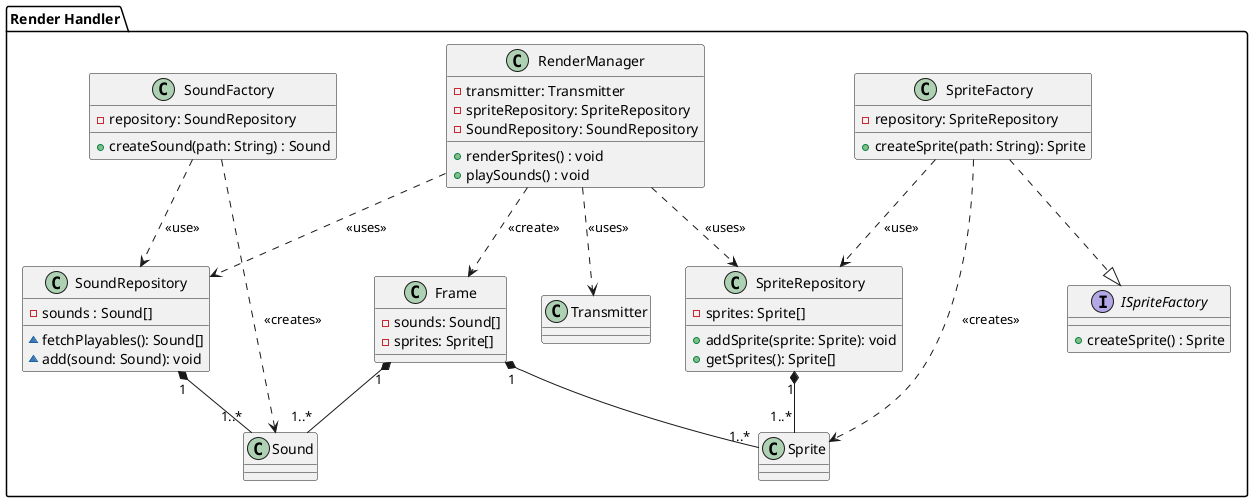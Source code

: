 @startuml
package "Render Handler" {
    ' source
    class RenderManager {
        -transmitter: Transmitter
        -spriteRepository: SpriteRepository
        -SoundRepository: SoundRepository

        +renderSprites() : void
        +playSounds() : void
    }
    RenderManager ..> Transmitter: <<uses>>
    RenderManager ..> Frame: <<create>>
    RenderManager ..> SpriteRepository: <<uses>>
    RenderManager ..> SoundRepository: <<uses>>

    class SpriteRepository {
        -sprites: Sprite[]
        +addSprite(sprite: Sprite): void
        +getSprites(): Sprite[]
    }
    SpriteRepository "1" *-- "1..*" Sprite

    class SoundRepository {
        -sounds : Sound[]
        ~fetchPlayables(): Sound[]
        ~add(sound: Sound): void
    }
    SoundRepository "1" *-- "1..*" Sound

    interface ISpriteFactory {
        +createSprite() : Sprite
    }

!startsub INTERFACE
    class SpriteFactory  {
        -repository: SpriteRepository
        +createSprite(path: String): Sprite
    }

    class SoundFactory  {
        -repository: SoundRepository
        +createSound(path: String) : Sound
    }
!endsub
    SpriteFactory ..|> ISpriteFactory
    SpriteFactory ..> Sprite: <<creates>>
    SpriteFactory ..> SpriteRepository: <<use>>

    SoundFactory ..> Sound: <<creates>>
    SoundFactory ..> SoundRepository: <<use>>

    ' The message
    class Frame {
        -sounds: Sound[]
        -sprites: Sprite[]
    }
    Frame "1" *-- "1..*" Sprite
    Frame "1" *-- "1..*" Sound
}
@enduml

